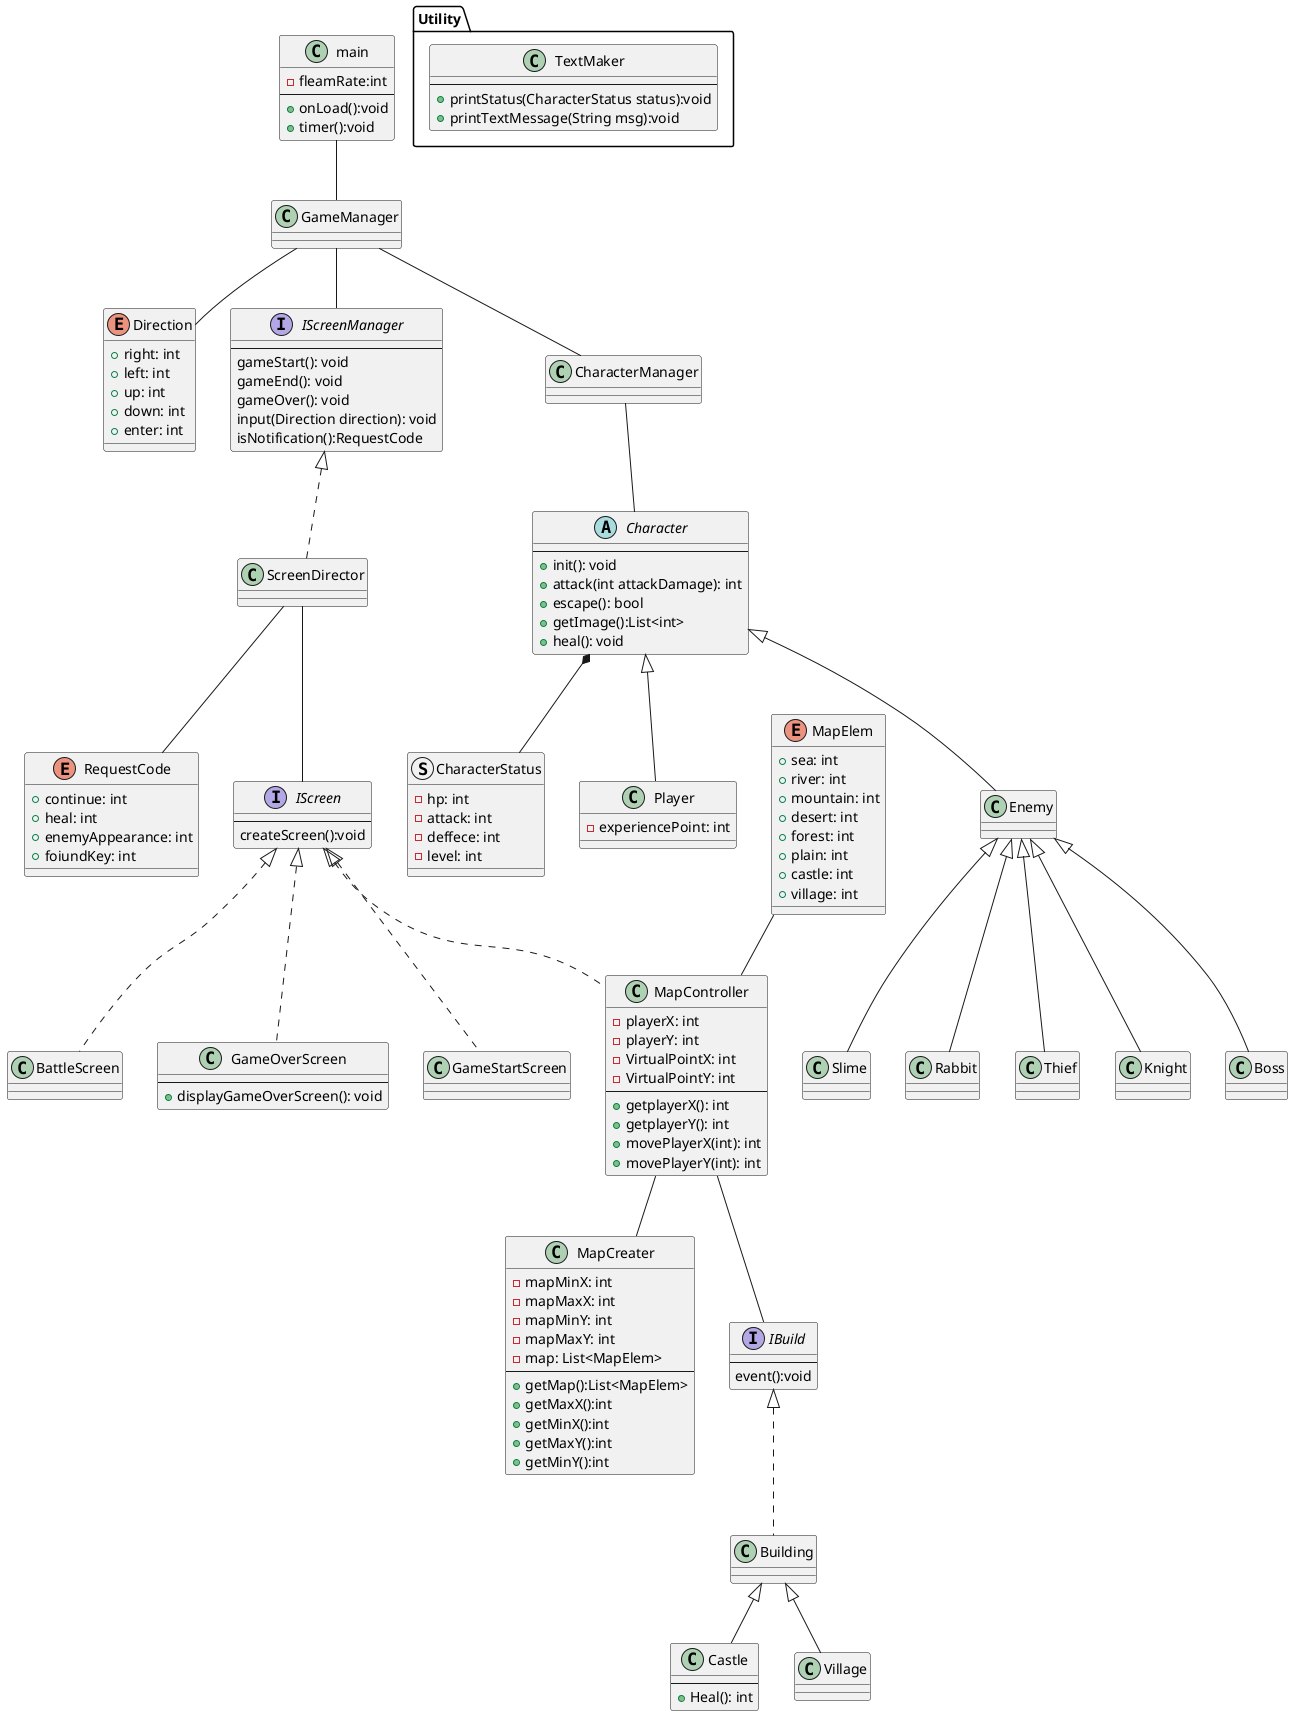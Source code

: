"@startuml classDesign"

class main{
    - fleamRate:int
    --
    + onLoad():void
    + timer():void
}

class GameManager{
    
}

enum Direction {
    +right: int
    +left: int
    +up: int
    +down: int
    +enter: int
}

interface IScreenManager {
    --
    gameStart(): void
    gameEnd(): void
    gameOver(): void
    input(Direction direction): void
    isNotification():RequestCode
}

class ScreenDirector {

}

enum RequestCode {
    +continue: int
    +heal: int
    +enemyAppearance: int
    +foiundKey: int
}

interface IScreen {
    --
    createScreen():void
}

class MapController {
    -playerX: int
    -playerY: int
    -VirtualPointX: int
    -VirtualPointY: int
    --
    +getplayerX(): int
    +getplayerY(): int
    +movePlayerX(int): int
    +movePlayerY(int): int  
}

class MapCreater {
    -mapMinX: int
    -mapMaxX: int
    -mapMinY: int
    -mapMaxY: int  
    -map: List<MapElem>
    --
    +getMap():List<MapElem>
    +getMaxX():int
    +getMinX():int
    +getMaxY():int
    +getMinY():int
}

enum MapElem {
    +sea: int
    +river: int
    +mountain: int
    +desert: int
    +forest: int
    +plain: int
    +castle: int
    +village: int
}

class BattleScreen {

}

class GameOverScreen {
    --
    + displayGameOverScreen(): void
}

class GameStartScreen {

}

abstract Character {
    --
    + init(): void
    + attack(int attackDamage): int
    + escape(): bool
    + getImage():List<int>
    + heal(): void
}

class CharacterManager {

}

struct CharacterStatus{
    - hp: int
    - attack: int 
    - deffece: int
    - level: int
}

class Player {
    - experiencePoint: int
}

class Enemy {
    
}

class Slime {

}

class Rabbit {

}

class Thief {

}

class Knight {

}

class Boss {
    
}

interface IBuild {
    --
    event():void
}

class Building {

}

class Castle {
    --
    + Heal(): int
}

class Village {

}

package Utility {
    class TextMaker {
        --
        + printStatus(CharacterStatus status):void
        + printTextMessage(String msg):void
    }
}

main -- GameManager
GameManager -- IScreenManager
GameManager -- CharacterManager
GameManager -- Direction

IScreenManager <|.. ScreenDirector
ScreenDirector -- IScreen
IScreen <|.. BattleScreen
IScreen <|.. GameOverScreen
IScreen <|.. GameStartScreen
IScreen <|.. MapController
ScreenDirector -- RequestCode
MapController -- MapCreater
MapController -- IBuild
MapElem -- MapController

CharacterManager -- Character
Character <|-- Enemy
Character <|-- Player
Character *-- CharacterStatus

Enemy <|-- Slime
Enemy <|-- Rabbit
Enemy <|-- Thief
Enemy <|-- Knight
Enemy <|-- Boss

IBuild <|.. Building
Building <|-- Castle
Building <|-- Village

@enduml